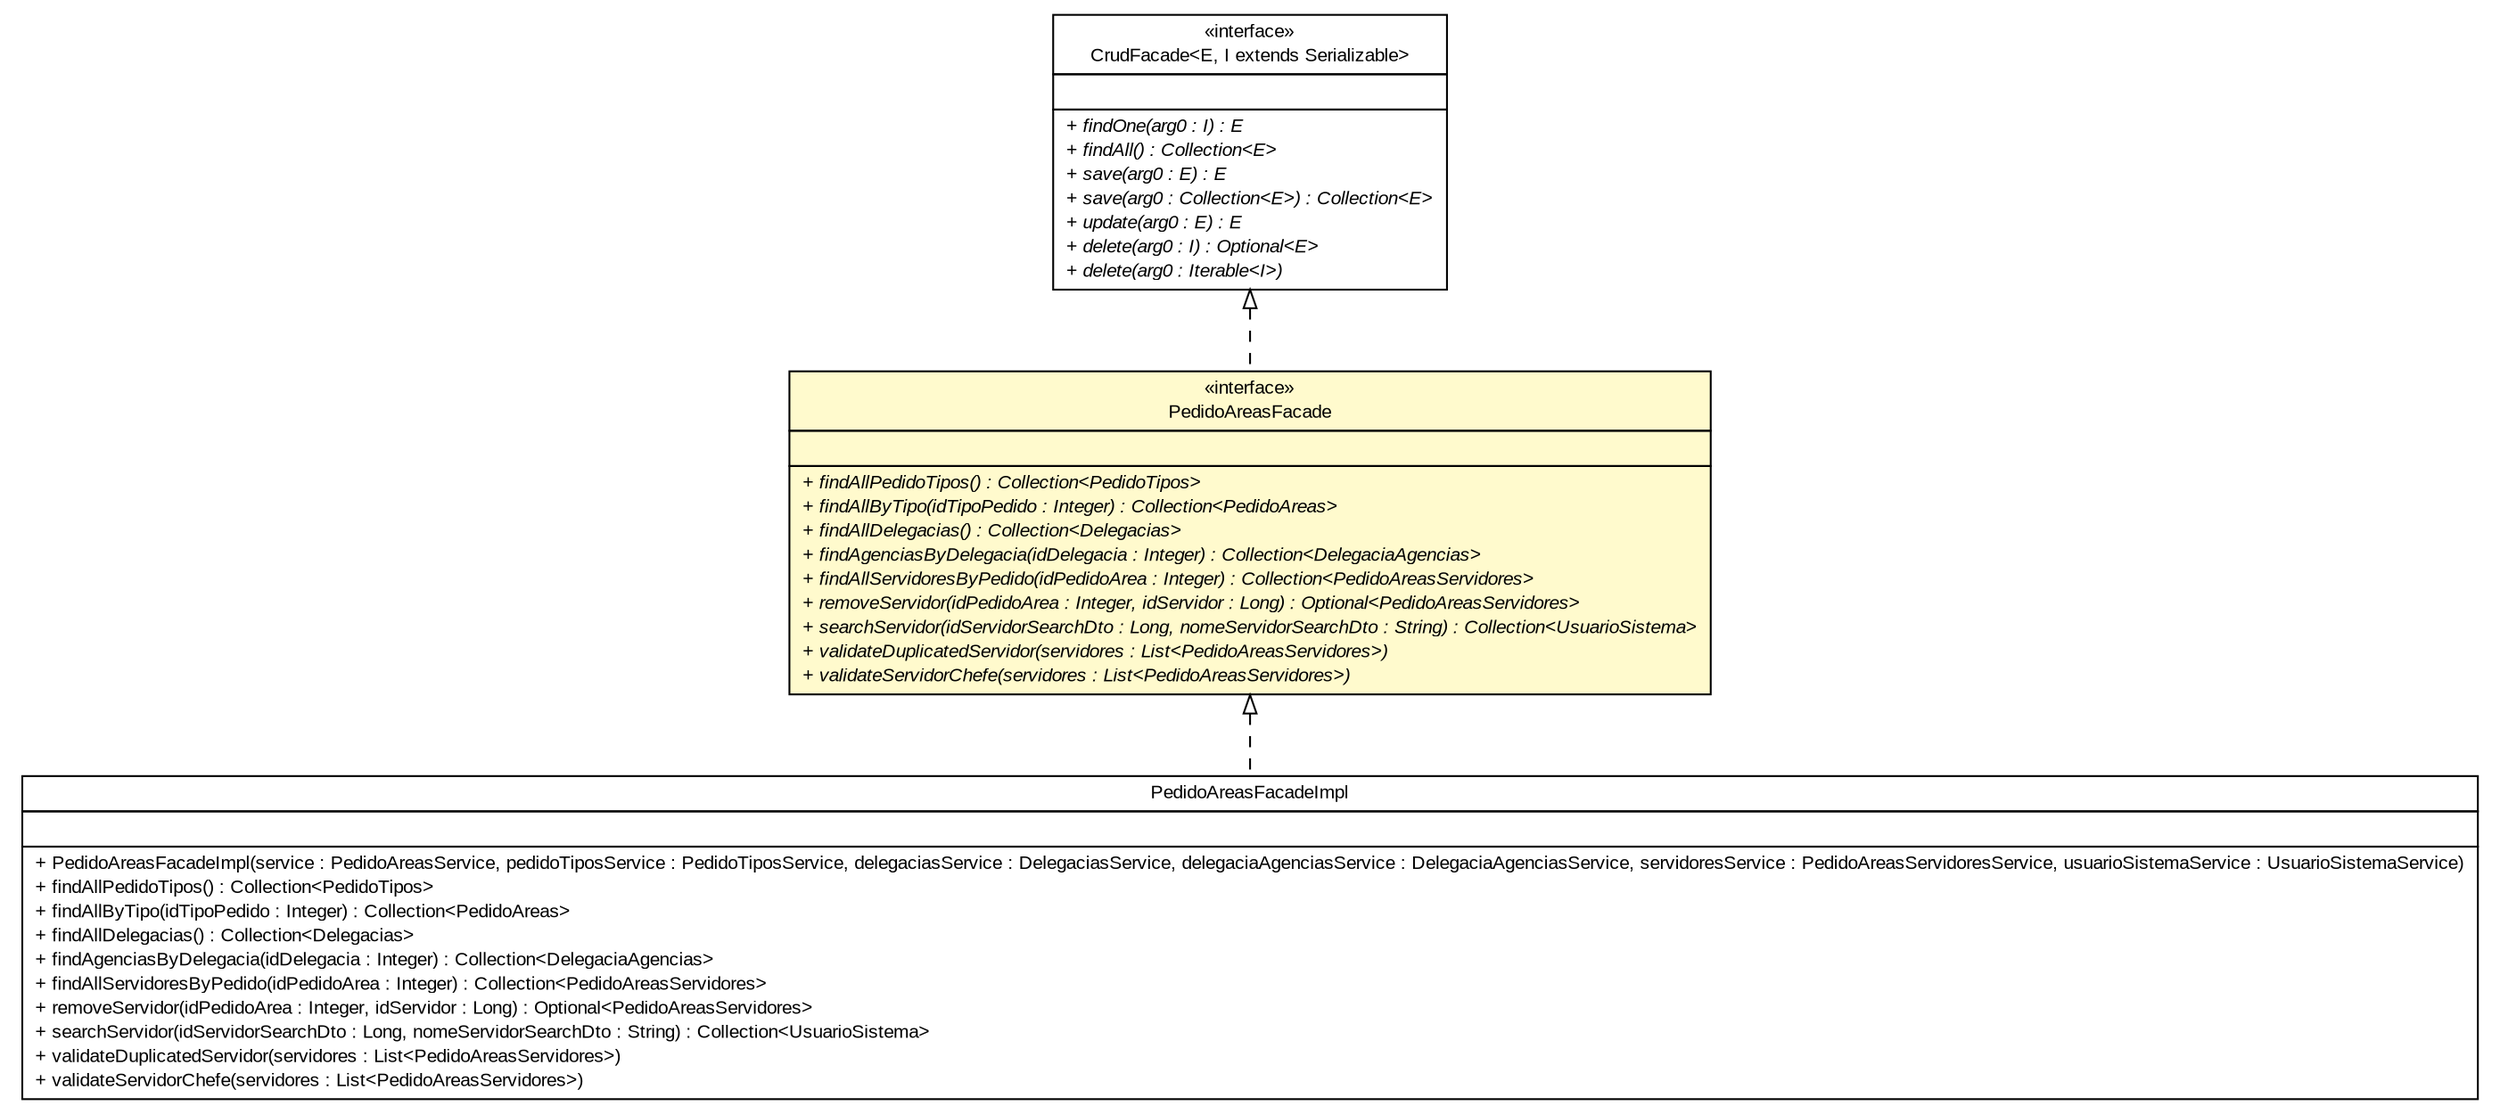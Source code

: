 #!/usr/local/bin/dot
#
# Class diagram 
# Generated by UMLGraph version R5_6 (http://www.umlgraph.org/)
#

digraph G {
	edge [fontname="arial",fontsize=10,labelfontname="arial",labelfontsize=10];
	node [fontname="arial",fontsize=10,shape=plaintext];
	nodesep=0.25;
	ranksep=0.5;
	// br.gov.to.sefaz.arr.parametros.business.facade.PedidoAreasFacade
	c81221 [label=<<table title="br.gov.to.sefaz.arr.parametros.business.facade.PedidoAreasFacade" border="0" cellborder="1" cellspacing="0" cellpadding="2" port="p" bgcolor="lemonChiffon" href="./PedidoAreasFacade.html">
		<tr><td><table border="0" cellspacing="0" cellpadding="1">
<tr><td align="center" balign="center"> &#171;interface&#187; </td></tr>
<tr><td align="center" balign="center"> PedidoAreasFacade </td></tr>
		</table></td></tr>
		<tr><td><table border="0" cellspacing="0" cellpadding="1">
<tr><td align="left" balign="left">  </td></tr>
		</table></td></tr>
		<tr><td><table border="0" cellspacing="0" cellpadding="1">
<tr><td align="left" balign="left"><font face="arial italic" point-size="10.0"> + findAllPedidoTipos() : Collection&lt;PedidoTipos&gt; </font></td></tr>
<tr><td align="left" balign="left"><font face="arial italic" point-size="10.0"> + findAllByTipo(idTipoPedido : Integer) : Collection&lt;PedidoAreas&gt; </font></td></tr>
<tr><td align="left" balign="left"><font face="arial italic" point-size="10.0"> + findAllDelegacias() : Collection&lt;Delegacias&gt; </font></td></tr>
<tr><td align="left" balign="left"><font face="arial italic" point-size="10.0"> + findAgenciasByDelegacia(idDelegacia : Integer) : Collection&lt;DelegaciaAgencias&gt; </font></td></tr>
<tr><td align="left" balign="left"><font face="arial italic" point-size="10.0"> + findAllServidoresByPedido(idPedidoArea : Integer) : Collection&lt;PedidoAreasServidores&gt; </font></td></tr>
<tr><td align="left" balign="left"><font face="arial italic" point-size="10.0"> + removeServidor(idPedidoArea : Integer, idServidor : Long) : Optional&lt;PedidoAreasServidores&gt; </font></td></tr>
<tr><td align="left" balign="left"><font face="arial italic" point-size="10.0"> + searchServidor(idServidorSearchDto : Long, nomeServidorSearchDto : String) : Collection&lt;UsuarioSistema&gt; </font></td></tr>
<tr><td align="left" balign="left"><font face="arial italic" point-size="10.0"> + validateDuplicatedServidor(servidores : List&lt;PedidoAreasServidores&gt;) </font></td></tr>
<tr><td align="left" balign="left"><font face="arial italic" point-size="10.0"> + validateServidorChefe(servidores : List&lt;PedidoAreasServidores&gt;) </font></td></tr>
		</table></td></tr>
		</table>>, URL="./PedidoAreasFacade.html", fontname="arial", fontcolor="black", fontsize=10.0];
	// br.gov.to.sefaz.arr.parametros.business.facade.impl.PedidoAreasFacadeImpl
	c81231 [label=<<table title="br.gov.to.sefaz.arr.parametros.business.facade.impl.PedidoAreasFacadeImpl" border="0" cellborder="1" cellspacing="0" cellpadding="2" port="p" href="./impl/PedidoAreasFacadeImpl.html">
		<tr><td><table border="0" cellspacing="0" cellpadding="1">
<tr><td align="center" balign="center"> PedidoAreasFacadeImpl </td></tr>
		</table></td></tr>
		<tr><td><table border="0" cellspacing="0" cellpadding="1">
<tr><td align="left" balign="left">  </td></tr>
		</table></td></tr>
		<tr><td><table border="0" cellspacing="0" cellpadding="1">
<tr><td align="left" balign="left"> + PedidoAreasFacadeImpl(service : PedidoAreasService, pedidoTiposService : PedidoTiposService, delegaciasService : DelegaciasService, delegaciaAgenciasService : DelegaciaAgenciasService, servidoresService : PedidoAreasServidoresService, usuarioSistemaService : UsuarioSistemaService) </td></tr>
<tr><td align="left" balign="left"> + findAllPedidoTipos() : Collection&lt;PedidoTipos&gt; </td></tr>
<tr><td align="left" balign="left"> + findAllByTipo(idTipoPedido : Integer) : Collection&lt;PedidoAreas&gt; </td></tr>
<tr><td align="left" balign="left"> + findAllDelegacias() : Collection&lt;Delegacias&gt; </td></tr>
<tr><td align="left" balign="left"> + findAgenciasByDelegacia(idDelegacia : Integer) : Collection&lt;DelegaciaAgencias&gt; </td></tr>
<tr><td align="left" balign="left"> + findAllServidoresByPedido(idPedidoArea : Integer) : Collection&lt;PedidoAreasServidores&gt; </td></tr>
<tr><td align="left" balign="left"> + removeServidor(idPedidoArea : Integer, idServidor : Long) : Optional&lt;PedidoAreasServidores&gt; </td></tr>
<tr><td align="left" balign="left"> + searchServidor(idServidorSearchDto : Long, nomeServidorSearchDto : String) : Collection&lt;UsuarioSistema&gt; </td></tr>
<tr><td align="left" balign="left"> + validateDuplicatedServidor(servidores : List&lt;PedidoAreasServidores&gt;) </td></tr>
<tr><td align="left" balign="left"> + validateServidorChefe(servidores : List&lt;PedidoAreasServidores&gt;) </td></tr>
		</table></td></tr>
		</table>>, URL="./impl/PedidoAreasFacadeImpl.html", fontname="arial", fontcolor="black", fontsize=10.0];
	//br.gov.to.sefaz.arr.parametros.business.facade.PedidoAreasFacade implements br.gov.to.sefaz.business.facade.CrudFacade<E, I extends java.io.Serializable>
	c81562:p -> c81221:p [dir=back,arrowtail=empty,style=dashed];
	//br.gov.to.sefaz.arr.parametros.business.facade.impl.PedidoAreasFacadeImpl implements br.gov.to.sefaz.arr.parametros.business.facade.PedidoAreasFacade
	c81221:p -> c81231:p [dir=back,arrowtail=empty,style=dashed];
	// br.gov.to.sefaz.business.facade.CrudFacade<E, I extends java.io.Serializable>
	c81562 [label=<<table title="br.gov.to.sefaz.business.facade.CrudFacade" border="0" cellborder="1" cellspacing="0" cellpadding="2" port="p" href="http://java.sun.com/j2se/1.4.2/docs/api/br/gov/to/sefaz/business/facade/CrudFacade.html">
		<tr><td><table border="0" cellspacing="0" cellpadding="1">
<tr><td align="center" balign="center"> &#171;interface&#187; </td></tr>
<tr><td align="center" balign="center"> CrudFacade&lt;E, I extends Serializable&gt; </td></tr>
		</table></td></tr>
		<tr><td><table border="0" cellspacing="0" cellpadding="1">
<tr><td align="left" balign="left">  </td></tr>
		</table></td></tr>
		<tr><td><table border="0" cellspacing="0" cellpadding="1">
<tr><td align="left" balign="left"><font face="arial italic" point-size="10.0"> + findOne(arg0 : I) : E </font></td></tr>
<tr><td align="left" balign="left"><font face="arial italic" point-size="10.0"> + findAll() : Collection&lt;E&gt; </font></td></tr>
<tr><td align="left" balign="left"><font face="arial italic" point-size="10.0"> + save(arg0 : E) : E </font></td></tr>
<tr><td align="left" balign="left"><font face="arial italic" point-size="10.0"> + save(arg0 : Collection&lt;E&gt;) : Collection&lt;E&gt; </font></td></tr>
<tr><td align="left" balign="left"><font face="arial italic" point-size="10.0"> + update(arg0 : E) : E </font></td></tr>
<tr><td align="left" balign="left"><font face="arial italic" point-size="10.0"> + delete(arg0 : I) : Optional&lt;E&gt; </font></td></tr>
<tr><td align="left" balign="left"><font face="arial italic" point-size="10.0"> + delete(arg0 : Iterable&lt;I&gt;) </font></td></tr>
		</table></td></tr>
		</table>>, URL="http://java.sun.com/j2se/1.4.2/docs/api/br/gov/to/sefaz/business/facade/CrudFacade.html", fontname="arial", fontcolor="black", fontsize=10.0];
}

